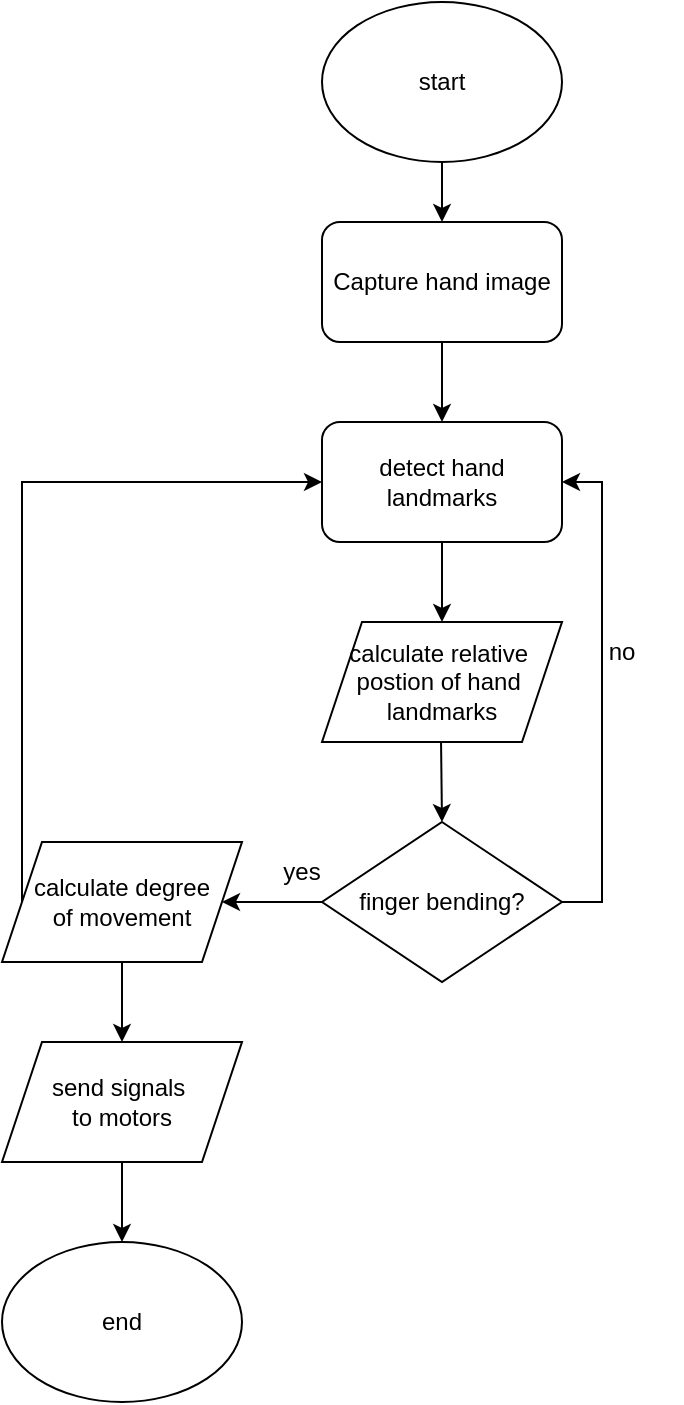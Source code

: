 <mxfile version="20.3.6" type="device"><diagram id="C5RBs43oDa-KdzZeNtuy" name="Page-1"><mxGraphModel dx="1038" dy="571" grid="1" gridSize="10" guides="1" tooltips="1" connect="1" arrows="1" fold="1" page="1" pageScale="1" pageWidth="827" pageHeight="1169" math="0" shadow="0"><root><mxCell id="WIyWlLk6GJQsqaUBKTNV-0"/><mxCell id="WIyWlLk6GJQsqaUBKTNV-1" parent="WIyWlLk6GJQsqaUBKTNV-0"/><mxCell id="VHTVYKKx2wQwNzsMIrmG-0" value="Capture hand image" style="rounded=1;whiteSpace=wrap;html=1;" vertex="1" parent="WIyWlLk6GJQsqaUBKTNV-1"><mxGeometry x="404" y="150" width="120" height="60" as="geometry"/></mxCell><mxCell id="VHTVYKKx2wQwNzsMIrmG-1" value="detect hand landmarks" style="rounded=1;whiteSpace=wrap;html=1;" vertex="1" parent="WIyWlLk6GJQsqaUBKTNV-1"><mxGeometry x="404" y="250" width="120" height="60" as="geometry"/></mxCell><mxCell id="VHTVYKKx2wQwNzsMIrmG-3" value="" style="endArrow=classic;html=1;rounded=0;exitX=0.5;exitY=1;exitDx=0;exitDy=0;entryX=0.5;entryY=0;entryDx=0;entryDy=0;" edge="1" parent="WIyWlLk6GJQsqaUBKTNV-1" source="VHTVYKKx2wQwNzsMIrmG-0" target="VHTVYKKx2wQwNzsMIrmG-1"><mxGeometry width="50" height="50" relative="1" as="geometry"><mxPoint x="584" y="390" as="sourcePoint"/><mxPoint x="634" y="340" as="targetPoint"/></mxGeometry></mxCell><mxCell id="VHTVYKKx2wQwNzsMIrmG-4" value="" style="endArrow=classic;html=1;rounded=0;exitX=0.5;exitY=1;exitDx=0;exitDy=0;entryX=0.5;entryY=0;entryDx=0;entryDy=0;" edge="1" parent="WIyWlLk6GJQsqaUBKTNV-1" source="VHTVYKKx2wQwNzsMIrmG-1" target="VHTVYKKx2wQwNzsMIrmG-23"><mxGeometry width="50" height="50" relative="1" as="geometry"><mxPoint x="584" y="390" as="sourcePoint"/><mxPoint x="464" y="350" as="targetPoint"/></mxGeometry></mxCell><mxCell id="VHTVYKKx2wQwNzsMIrmG-5" value="yes" style="text;html=1;strokeColor=none;fillColor=none;align=center;verticalAlign=middle;whiteSpace=wrap;rounded=0;" vertex="1" parent="WIyWlLk6GJQsqaUBKTNV-1"><mxGeometry x="364" y="460" width="60" height="30" as="geometry"/></mxCell><mxCell id="VHTVYKKx2wQwNzsMIrmG-6" value="no" style="text;html=1;strokeColor=none;fillColor=none;align=center;verticalAlign=middle;whiteSpace=wrap;rounded=0;" vertex="1" parent="WIyWlLk6GJQsqaUBKTNV-1"><mxGeometry x="524" y="350" width="60" height="30" as="geometry"/></mxCell><mxCell id="VHTVYKKx2wQwNzsMIrmG-18" style="edgeStyle=orthogonalEdgeStyle;rounded=0;orthogonalLoop=1;jettySize=auto;html=1;exitX=0;exitY=0.5;exitDx=0;exitDy=0;entryX=1;entryY=0.5;entryDx=0;entryDy=0;" edge="1" parent="WIyWlLk6GJQsqaUBKTNV-1" source="VHTVYKKx2wQwNzsMIrmG-25" target="VHTVYKKx2wQwNzsMIrmG-13"><mxGeometry relative="1" as="geometry"><mxPoint x="404" y="500" as="sourcePoint"/></mxGeometry></mxCell><mxCell id="VHTVYKKx2wQwNzsMIrmG-16" style="edgeStyle=orthogonalEdgeStyle;rounded=0;orthogonalLoop=1;jettySize=auto;html=1;exitX=0;exitY=0.5;exitDx=0;exitDy=0;entryX=0;entryY=0.5;entryDx=0;entryDy=0;" edge="1" parent="WIyWlLk6GJQsqaUBKTNV-1" source="VHTVYKKx2wQwNzsMIrmG-13" target="VHTVYKKx2wQwNzsMIrmG-1"><mxGeometry relative="1" as="geometry"><Array as="points"><mxPoint x="254" y="520"/><mxPoint x="254" y="280"/></Array></mxGeometry></mxCell><mxCell id="VHTVYKKx2wQwNzsMIrmG-22" style="edgeStyle=orthogonalEdgeStyle;rounded=0;orthogonalLoop=1;jettySize=auto;html=1;entryX=0.5;entryY=0;entryDx=0;entryDy=0;exitX=0.5;exitY=1;exitDx=0;exitDy=0;" edge="1" parent="WIyWlLk6GJQsqaUBKTNV-1" source="VHTVYKKx2wQwNzsMIrmG-27" target="VHTVYKKx2wQwNzsMIrmG-21"><mxGeometry relative="1" as="geometry"><mxPoint x="340" y="590" as="sourcePoint"/></mxGeometry></mxCell><mxCell id="VHTVYKKx2wQwNzsMIrmG-28" style="edgeStyle=orthogonalEdgeStyle;rounded=0;orthogonalLoop=1;jettySize=auto;html=1;exitX=0.5;exitY=1;exitDx=0;exitDy=0;entryX=0.5;entryY=0;entryDx=0;entryDy=0;" edge="1" parent="WIyWlLk6GJQsqaUBKTNV-1" source="VHTVYKKx2wQwNzsMIrmG-13" target="VHTVYKKx2wQwNzsMIrmG-27"><mxGeometry relative="1" as="geometry"/></mxCell><mxCell id="VHTVYKKx2wQwNzsMIrmG-13" value="calculate degree&lt;br&gt;of movement" style="shape=parallelogram;perimeter=parallelogramPerimeter;whiteSpace=wrap;html=1;fixedSize=1;" vertex="1" parent="WIyWlLk6GJQsqaUBKTNV-1"><mxGeometry x="244" y="460" width="120" height="60" as="geometry"/></mxCell><mxCell id="VHTVYKKx2wQwNzsMIrmG-14" value="" style="endArrow=classic;html=1;rounded=0;exitX=0.496;exitY=1;exitDx=0;exitDy=0;entryX=0.5;entryY=0;entryDx=0;entryDy=0;exitPerimeter=0;" edge="1" parent="WIyWlLk6GJQsqaUBKTNV-1" source="VHTVYKKx2wQwNzsMIrmG-23" target="VHTVYKKx2wQwNzsMIrmG-25"><mxGeometry width="50" height="50" relative="1" as="geometry"><mxPoint x="463.5" y="410" as="sourcePoint"/><mxPoint x="463.5" y="450" as="targetPoint"/></mxGeometry></mxCell><mxCell id="VHTVYKKx2wQwNzsMIrmG-20" style="edgeStyle=orthogonalEdgeStyle;rounded=0;orthogonalLoop=1;jettySize=auto;html=1;exitX=0.5;exitY=1;exitDx=0;exitDy=0;entryX=0.5;entryY=0;entryDx=0;entryDy=0;" edge="1" parent="WIyWlLk6GJQsqaUBKTNV-1" source="VHTVYKKx2wQwNzsMIrmG-19" target="VHTVYKKx2wQwNzsMIrmG-0"><mxGeometry relative="1" as="geometry"/></mxCell><mxCell id="VHTVYKKx2wQwNzsMIrmG-19" value="start" style="ellipse;whiteSpace=wrap;html=1;" vertex="1" parent="WIyWlLk6GJQsqaUBKTNV-1"><mxGeometry x="404" y="40" width="120" height="80" as="geometry"/></mxCell><mxCell id="VHTVYKKx2wQwNzsMIrmG-21" value="end" style="ellipse;whiteSpace=wrap;html=1;" vertex="1" parent="WIyWlLk6GJQsqaUBKTNV-1"><mxGeometry x="244" y="660" width="120" height="80" as="geometry"/></mxCell><mxCell id="VHTVYKKx2wQwNzsMIrmG-23" value="calculate relative&amp;nbsp;&lt;br&gt;postion of hand&amp;nbsp;&lt;br&gt;landmarks" style="shape=parallelogram;perimeter=parallelogramPerimeter;whiteSpace=wrap;html=1;fixedSize=1;" vertex="1" parent="WIyWlLk6GJQsqaUBKTNV-1"><mxGeometry x="404" y="350" width="120" height="60" as="geometry"/></mxCell><mxCell id="VHTVYKKx2wQwNzsMIrmG-26" style="edgeStyle=orthogonalEdgeStyle;rounded=0;orthogonalLoop=1;jettySize=auto;html=1;exitX=1;exitY=0.5;exitDx=0;exitDy=0;entryX=1;entryY=0.5;entryDx=0;entryDy=0;" edge="1" parent="WIyWlLk6GJQsqaUBKTNV-1" source="VHTVYKKx2wQwNzsMIrmG-25" target="VHTVYKKx2wQwNzsMIrmG-1"><mxGeometry relative="1" as="geometry"/></mxCell><mxCell id="VHTVYKKx2wQwNzsMIrmG-25" value="finger bending?" style="rhombus;whiteSpace=wrap;html=1;" vertex="1" parent="WIyWlLk6GJQsqaUBKTNV-1"><mxGeometry x="404" y="450" width="120" height="80" as="geometry"/></mxCell><mxCell id="VHTVYKKx2wQwNzsMIrmG-27" value="send signals&amp;nbsp;&lt;br&gt;to motors" style="shape=parallelogram;perimeter=parallelogramPerimeter;whiteSpace=wrap;html=1;fixedSize=1;" vertex="1" parent="WIyWlLk6GJQsqaUBKTNV-1"><mxGeometry x="244" y="560" width="120" height="60" as="geometry"/></mxCell></root></mxGraphModel></diagram></mxfile>